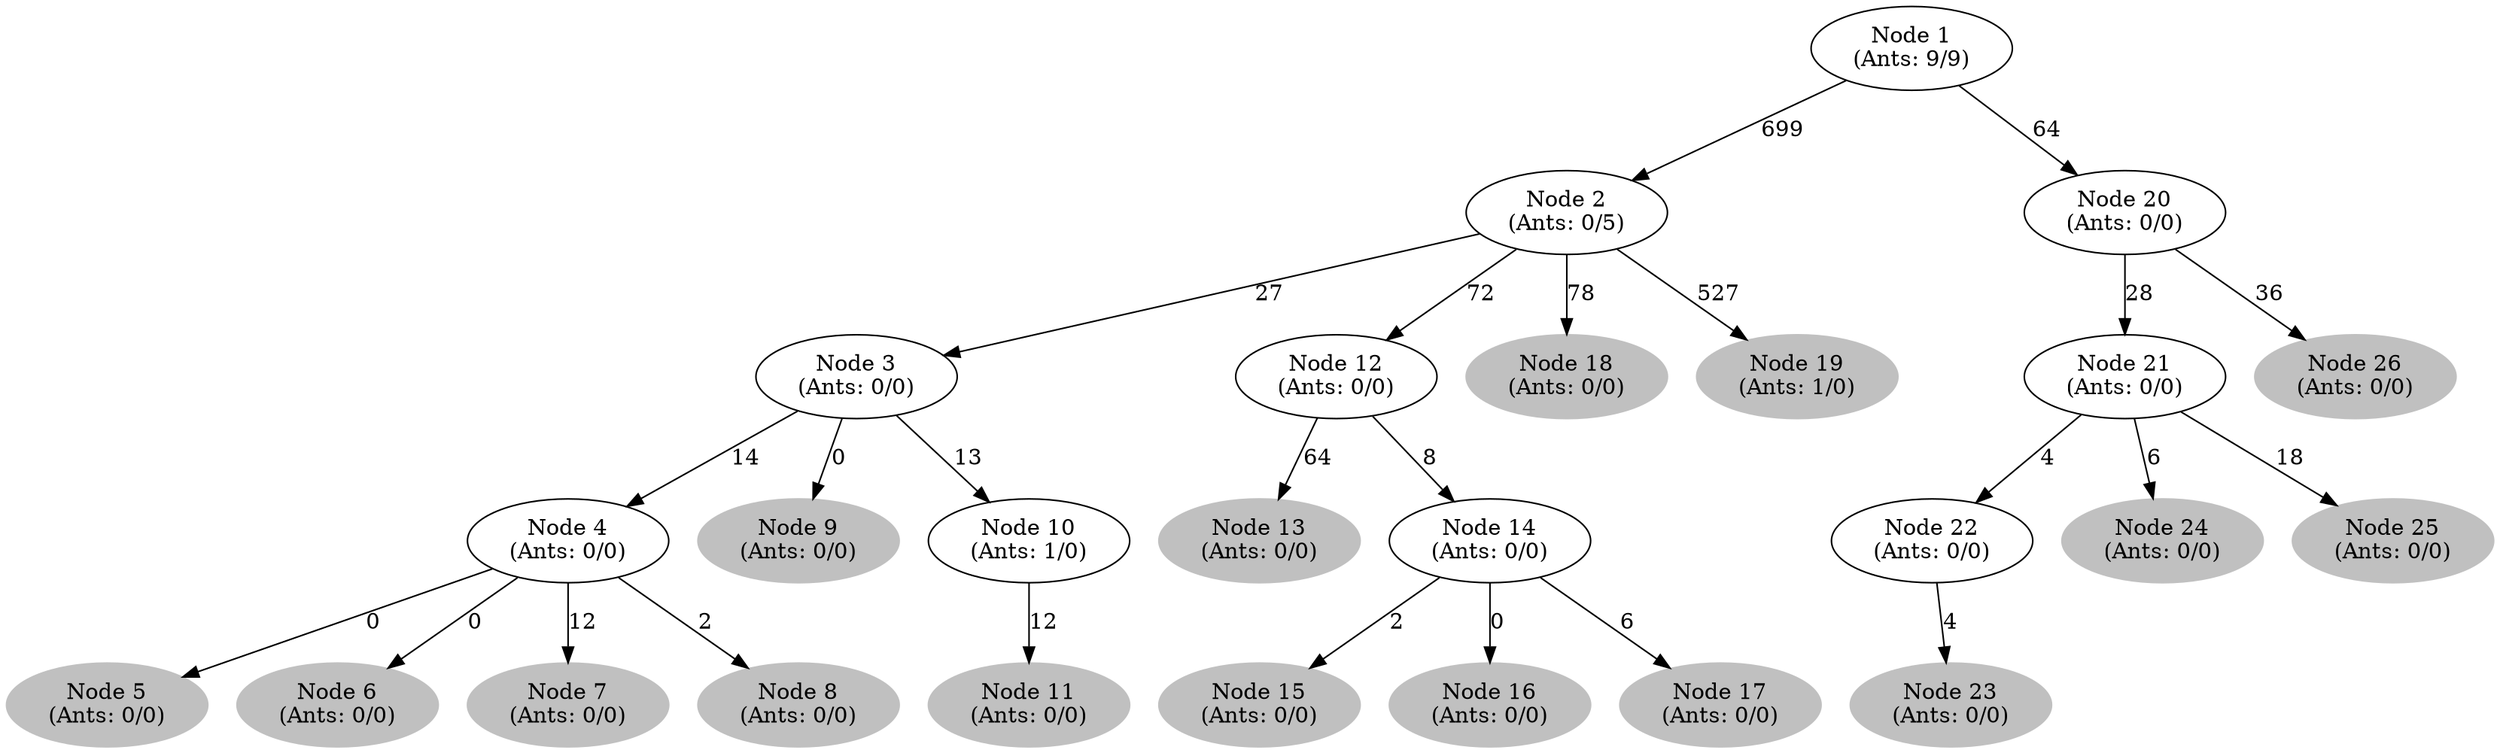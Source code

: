 digraph G {
	
	 "Node 1\n(Ants: 9/9)" -> "Node 2\n(Ants: 0/5)" [label=699];
	 "Node 2\n(Ants: 0/5)" -> "Node 3\n(Ants: 0/0)" [label=27];
	 "Node 3\n(Ants: 0/0)" -> "Node 4\n(Ants: 0/0)" [label=14];
	 "Node 5\n(Ants: 0/0)" [style=filled,color="gray"];
	"Node 4\n(Ants: 0/0)" -> "Node 5\n(Ants: 0/0)" [label=0];
	 "Node 6\n(Ants: 0/0)" [style=filled,color="gray"];
	"Node 4\n(Ants: 0/0)" -> "Node 6\n(Ants: 0/0)" [label=0];
	 "Node 7\n(Ants: 0/0)" [style=filled,color="gray"];
	"Node 4\n(Ants: 0/0)" -> "Node 7\n(Ants: 0/0)" [label=12];
	 "Node 8\n(Ants: 0/0)" [style=filled,color="gray"];
	"Node 4\n(Ants: 0/0)" -> "Node 8\n(Ants: 0/0)" [label=2];
	 "Node 9\n(Ants: 0/0)" [style=filled,color="gray"];
	"Node 3\n(Ants: 0/0)" -> "Node 9\n(Ants: 0/0)" [label=0];
	 "Node 3\n(Ants: 0/0)" -> "Node 10\n(Ants: 1/0)" [label=13];
	 "Node 11\n(Ants: 0/0)" [style=filled,color="gray"];
	"Node 10\n(Ants: 1/0)" -> "Node 11\n(Ants: 0/0)" [label=12];
	 "Node 2\n(Ants: 0/5)" -> "Node 12\n(Ants: 0/0)" [label=72];
	 "Node 13\n(Ants: 0/0)" [style=filled,color="gray"];
	"Node 12\n(Ants: 0/0)" -> "Node 13\n(Ants: 0/0)" [label=64];
	 "Node 12\n(Ants: 0/0)" -> "Node 14\n(Ants: 0/0)" [label=8];
	 "Node 15\n(Ants: 0/0)" [style=filled,color="gray"];
	"Node 14\n(Ants: 0/0)" -> "Node 15\n(Ants: 0/0)" [label=2];
	 "Node 16\n(Ants: 0/0)" [style=filled,color="gray"];
	"Node 14\n(Ants: 0/0)" -> "Node 16\n(Ants: 0/0)" [label=0];
	 "Node 17\n(Ants: 0/0)" [style=filled,color="gray"];
	"Node 14\n(Ants: 0/0)" -> "Node 17\n(Ants: 0/0)" [label=6];
	 "Node 18\n(Ants: 0/0)" [style=filled,color="gray"];
	"Node 2\n(Ants: 0/5)" -> "Node 18\n(Ants: 0/0)" [label=78];
	 "Node 19\n(Ants: 1/0)" [style=filled,color="gray"];
	"Node 2\n(Ants: 0/5)" -> "Node 19\n(Ants: 1/0)" [label=527];
	 "Node 1\n(Ants: 9/9)" -> "Node 20\n(Ants: 0/0)" [label=64];
	 "Node 20\n(Ants: 0/0)" -> "Node 21\n(Ants: 0/0)" [label=28];
	 "Node 21\n(Ants: 0/0)" -> "Node 22\n(Ants: 0/0)" [label=4];
	 "Node 23\n(Ants: 0/0)" [style=filled,color="gray"];
	"Node 22\n(Ants: 0/0)" -> "Node 23\n(Ants: 0/0)" [label=4];
	 "Node 24\n(Ants: 0/0)" [style=filled,color="gray"];
	"Node 21\n(Ants: 0/0)" -> "Node 24\n(Ants: 0/0)" [label=6];
	 "Node 25\n(Ants: 0/0)" [style=filled,color="gray"];
	"Node 21\n(Ants: 0/0)" -> "Node 25\n(Ants: 0/0)" [label=18];
	 "Node 26\n(Ants: 0/0)" [style=filled,color="gray"];
	"Node 20\n(Ants: 0/0)" -> "Node 26\n(Ants: 0/0)" [label=36];
	 
}
